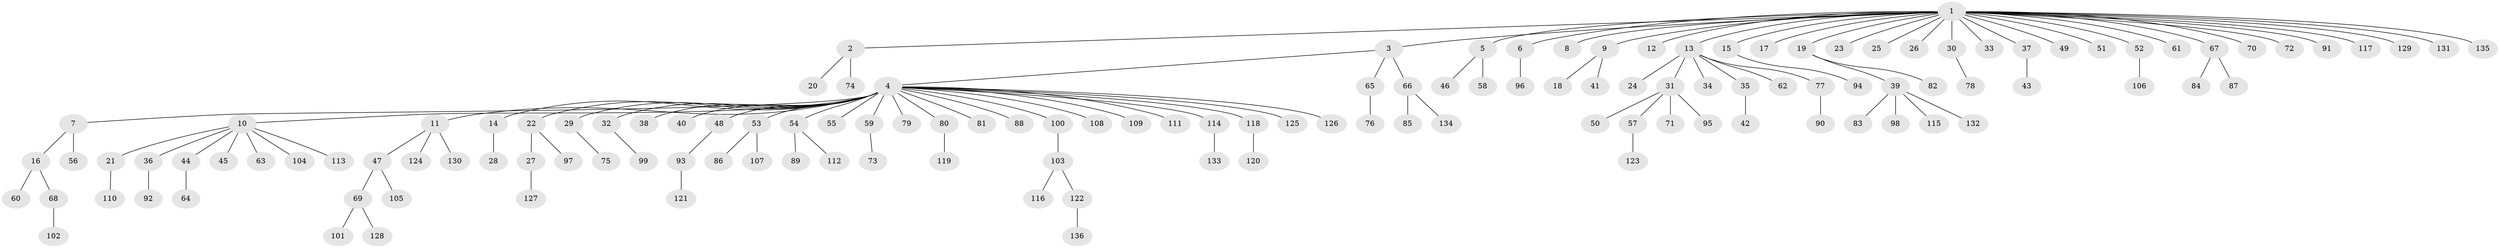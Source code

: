 // coarse degree distribution, {1: 0.8235294117647058, 26: 0.014705882352941176, 3: 0.04411764705882353, 2: 0.07352941176470588, 4: 0.014705882352941176, 5: 0.014705882352941176, 24: 0.014705882352941176}
// Generated by graph-tools (version 1.1) at 2025/36/03/04/25 23:36:46]
// undirected, 136 vertices, 135 edges
graph export_dot {
  node [color=gray90,style=filled];
  1;
  2;
  3;
  4;
  5;
  6;
  7;
  8;
  9;
  10;
  11;
  12;
  13;
  14;
  15;
  16;
  17;
  18;
  19;
  20;
  21;
  22;
  23;
  24;
  25;
  26;
  27;
  28;
  29;
  30;
  31;
  32;
  33;
  34;
  35;
  36;
  37;
  38;
  39;
  40;
  41;
  42;
  43;
  44;
  45;
  46;
  47;
  48;
  49;
  50;
  51;
  52;
  53;
  54;
  55;
  56;
  57;
  58;
  59;
  60;
  61;
  62;
  63;
  64;
  65;
  66;
  67;
  68;
  69;
  70;
  71;
  72;
  73;
  74;
  75;
  76;
  77;
  78;
  79;
  80;
  81;
  82;
  83;
  84;
  85;
  86;
  87;
  88;
  89;
  90;
  91;
  92;
  93;
  94;
  95;
  96;
  97;
  98;
  99;
  100;
  101;
  102;
  103;
  104;
  105;
  106;
  107;
  108;
  109;
  110;
  111;
  112;
  113;
  114;
  115;
  116;
  117;
  118;
  119;
  120;
  121;
  122;
  123;
  124;
  125;
  126;
  127;
  128;
  129;
  130;
  131;
  132;
  133;
  134;
  135;
  136;
  1 -- 2;
  1 -- 3;
  1 -- 5;
  1 -- 6;
  1 -- 8;
  1 -- 9;
  1 -- 12;
  1 -- 13;
  1 -- 15;
  1 -- 17;
  1 -- 19;
  1 -- 23;
  1 -- 25;
  1 -- 26;
  1 -- 30;
  1 -- 33;
  1 -- 37;
  1 -- 49;
  1 -- 51;
  1 -- 52;
  1 -- 61;
  1 -- 67;
  1 -- 70;
  1 -- 72;
  1 -- 91;
  1 -- 117;
  1 -- 129;
  1 -- 131;
  1 -- 135;
  2 -- 20;
  2 -- 74;
  3 -- 4;
  3 -- 65;
  3 -- 66;
  4 -- 7;
  4 -- 10;
  4 -- 11;
  4 -- 14;
  4 -- 22;
  4 -- 29;
  4 -- 32;
  4 -- 38;
  4 -- 40;
  4 -- 48;
  4 -- 53;
  4 -- 54;
  4 -- 55;
  4 -- 59;
  4 -- 79;
  4 -- 80;
  4 -- 81;
  4 -- 88;
  4 -- 100;
  4 -- 108;
  4 -- 109;
  4 -- 111;
  4 -- 114;
  4 -- 118;
  4 -- 125;
  4 -- 126;
  5 -- 46;
  5 -- 58;
  6 -- 96;
  7 -- 16;
  7 -- 56;
  9 -- 18;
  9 -- 41;
  10 -- 21;
  10 -- 36;
  10 -- 44;
  10 -- 45;
  10 -- 63;
  10 -- 104;
  10 -- 113;
  11 -- 47;
  11 -- 124;
  11 -- 130;
  13 -- 24;
  13 -- 31;
  13 -- 34;
  13 -- 35;
  13 -- 62;
  13 -- 77;
  14 -- 28;
  15 -- 94;
  16 -- 60;
  16 -- 68;
  19 -- 39;
  19 -- 82;
  21 -- 110;
  22 -- 27;
  22 -- 97;
  27 -- 127;
  29 -- 75;
  30 -- 78;
  31 -- 50;
  31 -- 57;
  31 -- 71;
  31 -- 95;
  32 -- 99;
  35 -- 42;
  36 -- 92;
  37 -- 43;
  39 -- 83;
  39 -- 98;
  39 -- 115;
  39 -- 132;
  44 -- 64;
  47 -- 69;
  47 -- 105;
  48 -- 93;
  52 -- 106;
  53 -- 86;
  53 -- 107;
  54 -- 89;
  54 -- 112;
  57 -- 123;
  59 -- 73;
  65 -- 76;
  66 -- 85;
  66 -- 134;
  67 -- 84;
  67 -- 87;
  68 -- 102;
  69 -- 101;
  69 -- 128;
  77 -- 90;
  80 -- 119;
  93 -- 121;
  100 -- 103;
  103 -- 116;
  103 -- 122;
  114 -- 133;
  118 -- 120;
  122 -- 136;
}
